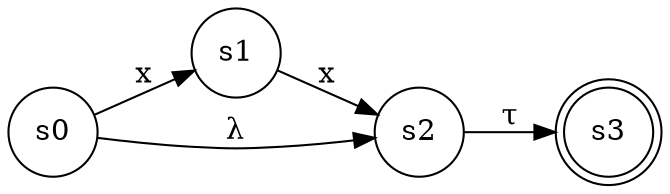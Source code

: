 digraph finite_state_machine {
	rankdir=LR;
	size="8,5"
	node [shape = doublecircle]; s3;
	node [shape = circle];
	s0 -> s1 [ label = "x" ];
	s0 -> s2 [ label = "λ" ];
	s1 -> s2 [ label = "x" ];
	s2 -> s3 [ label = "τ" ];
}
